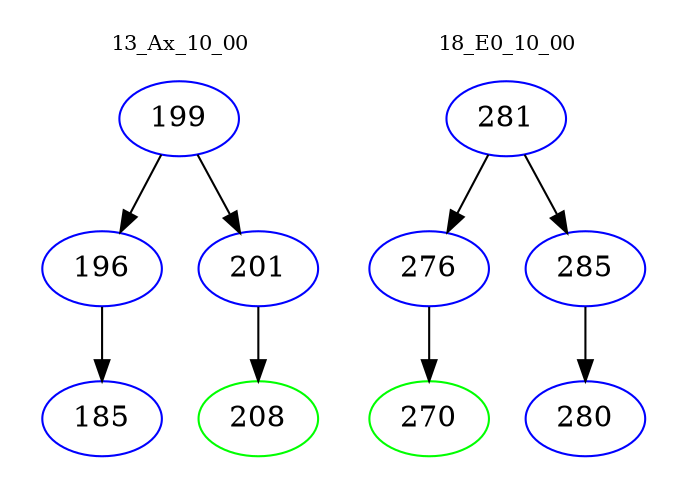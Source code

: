 digraph{
subgraph cluster_0 {
color = white
label = "13_Ax_10_00";
fontsize=10;
T0_199 [label="199", color="blue"]
T0_199 -> T0_196 [color="black"]
T0_196 [label="196", color="blue"]
T0_196 -> T0_185 [color="black"]
T0_185 [label="185", color="blue"]
T0_199 -> T0_201 [color="black"]
T0_201 [label="201", color="blue"]
T0_201 -> T0_208 [color="black"]
T0_208 [label="208", color="green"]
}
subgraph cluster_1 {
color = white
label = "18_E0_10_00";
fontsize=10;
T1_281 [label="281", color="blue"]
T1_281 -> T1_276 [color="black"]
T1_276 [label="276", color="blue"]
T1_276 -> T1_270 [color="black"]
T1_270 [label="270", color="green"]
T1_281 -> T1_285 [color="black"]
T1_285 [label="285", color="blue"]
T1_285 -> T1_280 [color="black"]
T1_280 [label="280", color="blue"]
}
}
